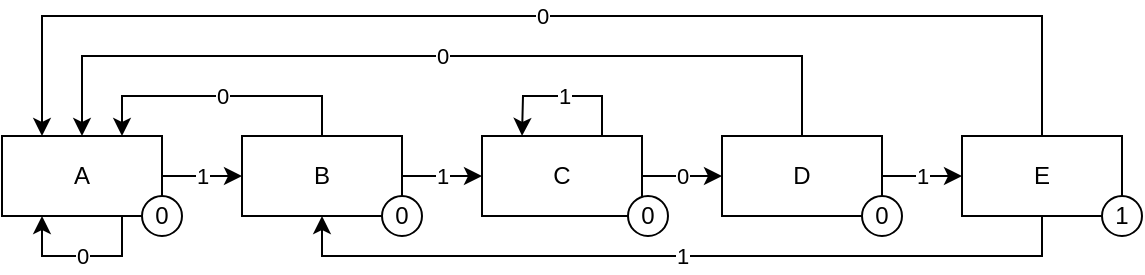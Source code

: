<mxfile version="28.0.7">
  <diagram name="Página-1" id="ZWtwWAnf5x2So8YNW97l">
    <mxGraphModel dx="727" dy="396" grid="1" gridSize="10" guides="1" tooltips="1" connect="1" arrows="1" fold="1" page="1" pageScale="1" pageWidth="827" pageHeight="1169" math="0" shadow="0">
      <root>
        <mxCell id="0" />
        <mxCell id="1" parent="0" />
        <mxCell id="0w6fFxvsZPbf_dshXmuD-19" value="0" style="edgeStyle=orthogonalEdgeStyle;rounded=0;orthogonalLoop=1;jettySize=auto;html=1;entryX=0;entryY=0.5;entryDx=0;entryDy=0;" edge="1" parent="1" source="0w6fFxvsZPbf_dshXmuD-3" target="0w6fFxvsZPbf_dshXmuD-4">
          <mxGeometry relative="1" as="geometry" />
        </mxCell>
        <mxCell id="0w6fFxvsZPbf_dshXmuD-30" value="1" style="edgeStyle=orthogonalEdgeStyle;rounded=0;orthogonalLoop=1;jettySize=auto;html=1;exitX=0.75;exitY=0;exitDx=0;exitDy=0;" edge="1" parent="1" source="0w6fFxvsZPbf_dshXmuD-3">
          <mxGeometry relative="1" as="geometry">
            <mxPoint x="340" y="239.966" as="targetPoint" />
          </mxGeometry>
        </mxCell>
        <mxCell id="0w6fFxvsZPbf_dshXmuD-3" value="C" style="rounded=0;whiteSpace=wrap;html=1;" vertex="1" parent="1">
          <mxGeometry x="320" y="240" width="80" height="40" as="geometry" />
        </mxCell>
        <mxCell id="0w6fFxvsZPbf_dshXmuD-20" value="1" style="edgeStyle=orthogonalEdgeStyle;rounded=0;orthogonalLoop=1;jettySize=auto;html=1;" edge="1" parent="1" source="0w6fFxvsZPbf_dshXmuD-4" target="0w6fFxvsZPbf_dshXmuD-5">
          <mxGeometry relative="1" as="geometry" />
        </mxCell>
        <mxCell id="0w6fFxvsZPbf_dshXmuD-22" value="0" style="edgeStyle=orthogonalEdgeStyle;rounded=0;orthogonalLoop=1;jettySize=auto;html=1;exitX=0.5;exitY=0;exitDx=0;exitDy=0;entryX=0.5;entryY=0;entryDx=0;entryDy=0;" edge="1" parent="1" source="0w6fFxvsZPbf_dshXmuD-4" target="0w6fFxvsZPbf_dshXmuD-7">
          <mxGeometry relative="1" as="geometry">
            <mxPoint x="120" y="230" as="targetPoint" />
            <Array as="points">
              <mxPoint x="480" y="200" />
              <mxPoint x="120" y="200" />
            </Array>
          </mxGeometry>
        </mxCell>
        <mxCell id="0w6fFxvsZPbf_dshXmuD-4" value="D" style="rounded=0;whiteSpace=wrap;html=1;" vertex="1" parent="1">
          <mxGeometry x="440" y="240" width="80" height="40" as="geometry" />
        </mxCell>
        <mxCell id="0w6fFxvsZPbf_dshXmuD-28" value="0" style="edgeStyle=orthogonalEdgeStyle;rounded=0;orthogonalLoop=1;jettySize=auto;html=1;exitX=0.5;exitY=0;exitDx=0;exitDy=0;entryX=0.25;entryY=0;entryDx=0;entryDy=0;" edge="1" parent="1" source="0w6fFxvsZPbf_dshXmuD-5" target="0w6fFxvsZPbf_dshXmuD-7">
          <mxGeometry relative="1" as="geometry">
            <Array as="points">
              <mxPoint x="600" y="180" />
              <mxPoint x="100" y="180" />
            </Array>
          </mxGeometry>
        </mxCell>
        <mxCell id="0w6fFxvsZPbf_dshXmuD-29" value="1" style="edgeStyle=orthogonalEdgeStyle;rounded=0;orthogonalLoop=1;jettySize=auto;html=1;exitX=0.5;exitY=1;exitDx=0;exitDy=0;entryX=0.5;entryY=1;entryDx=0;entryDy=0;" edge="1" parent="1" source="0w6fFxvsZPbf_dshXmuD-5" target="0w6fFxvsZPbf_dshXmuD-6">
          <mxGeometry relative="1" as="geometry" />
        </mxCell>
        <mxCell id="0w6fFxvsZPbf_dshXmuD-5" value="E" style="rounded=0;whiteSpace=wrap;html=1;" vertex="1" parent="1">
          <mxGeometry x="560" y="240" width="80" height="40" as="geometry" />
        </mxCell>
        <mxCell id="0w6fFxvsZPbf_dshXmuD-18" value="1" style="edgeStyle=orthogonalEdgeStyle;rounded=0;orthogonalLoop=1;jettySize=auto;html=1;entryX=0;entryY=0.5;entryDx=0;entryDy=0;" edge="1" parent="1" source="0w6fFxvsZPbf_dshXmuD-6" target="0w6fFxvsZPbf_dshXmuD-3">
          <mxGeometry relative="1" as="geometry" />
        </mxCell>
        <mxCell id="0w6fFxvsZPbf_dshXmuD-21" value="0" style="edgeStyle=orthogonalEdgeStyle;rounded=0;orthogonalLoop=1;jettySize=auto;html=1;exitX=0.5;exitY=0;exitDx=0;exitDy=0;entryX=0.75;entryY=0;entryDx=0;entryDy=0;" edge="1" parent="1" source="0w6fFxvsZPbf_dshXmuD-6" target="0w6fFxvsZPbf_dshXmuD-7">
          <mxGeometry relative="1" as="geometry" />
        </mxCell>
        <mxCell id="0w6fFxvsZPbf_dshXmuD-6" value="B" style="rounded=0;whiteSpace=wrap;html=1;" vertex="1" parent="1">
          <mxGeometry x="200" y="240" width="80" height="40" as="geometry" />
        </mxCell>
        <mxCell id="0w6fFxvsZPbf_dshXmuD-17" value="1" style="edgeStyle=orthogonalEdgeStyle;rounded=0;orthogonalLoop=1;jettySize=auto;html=1;entryX=0;entryY=0.5;entryDx=0;entryDy=0;" edge="1" parent="1" source="0w6fFxvsZPbf_dshXmuD-7" target="0w6fFxvsZPbf_dshXmuD-6">
          <mxGeometry relative="1" as="geometry" />
        </mxCell>
        <mxCell id="0w6fFxvsZPbf_dshXmuD-7" value="A" style="rounded=0;whiteSpace=wrap;html=1;" vertex="1" parent="1">
          <mxGeometry x="80" y="240" width="80" height="40" as="geometry" />
        </mxCell>
        <mxCell id="0w6fFxvsZPbf_dshXmuD-10" value="0" style="ellipse;whiteSpace=wrap;html=1;aspect=fixed;" vertex="1" parent="1">
          <mxGeometry x="270" y="270" width="20" height="20" as="geometry" />
        </mxCell>
        <mxCell id="0w6fFxvsZPbf_dshXmuD-13" value="0" style="ellipse;whiteSpace=wrap;html=1;aspect=fixed;" vertex="1" parent="1">
          <mxGeometry x="150" y="270" width="20" height="20" as="geometry" />
        </mxCell>
        <mxCell id="0w6fFxvsZPbf_dshXmuD-14" value="0" style="ellipse;whiteSpace=wrap;html=1;aspect=fixed;" vertex="1" parent="1">
          <mxGeometry x="393" y="270" width="20" height="20" as="geometry" />
        </mxCell>
        <mxCell id="0w6fFxvsZPbf_dshXmuD-15" value="0" style="ellipse;whiteSpace=wrap;html=1;aspect=fixed;" vertex="1" parent="1">
          <mxGeometry x="510" y="270" width="20" height="20" as="geometry" />
        </mxCell>
        <mxCell id="0w6fFxvsZPbf_dshXmuD-16" value="1" style="ellipse;whiteSpace=wrap;html=1;aspect=fixed;" vertex="1" parent="1">
          <mxGeometry x="630" y="270" width="20" height="20" as="geometry" />
        </mxCell>
        <mxCell id="0w6fFxvsZPbf_dshXmuD-23" value="0" style="edgeStyle=orthogonalEdgeStyle;rounded=0;orthogonalLoop=1;jettySize=auto;html=1;exitX=0.75;exitY=1;exitDx=0;exitDy=0;entryX=0.25;entryY=1;entryDx=0;entryDy=0;" edge="1" parent="1" source="0w6fFxvsZPbf_dshXmuD-7" target="0w6fFxvsZPbf_dshXmuD-7">
          <mxGeometry relative="1" as="geometry" />
        </mxCell>
      </root>
    </mxGraphModel>
  </diagram>
</mxfile>
